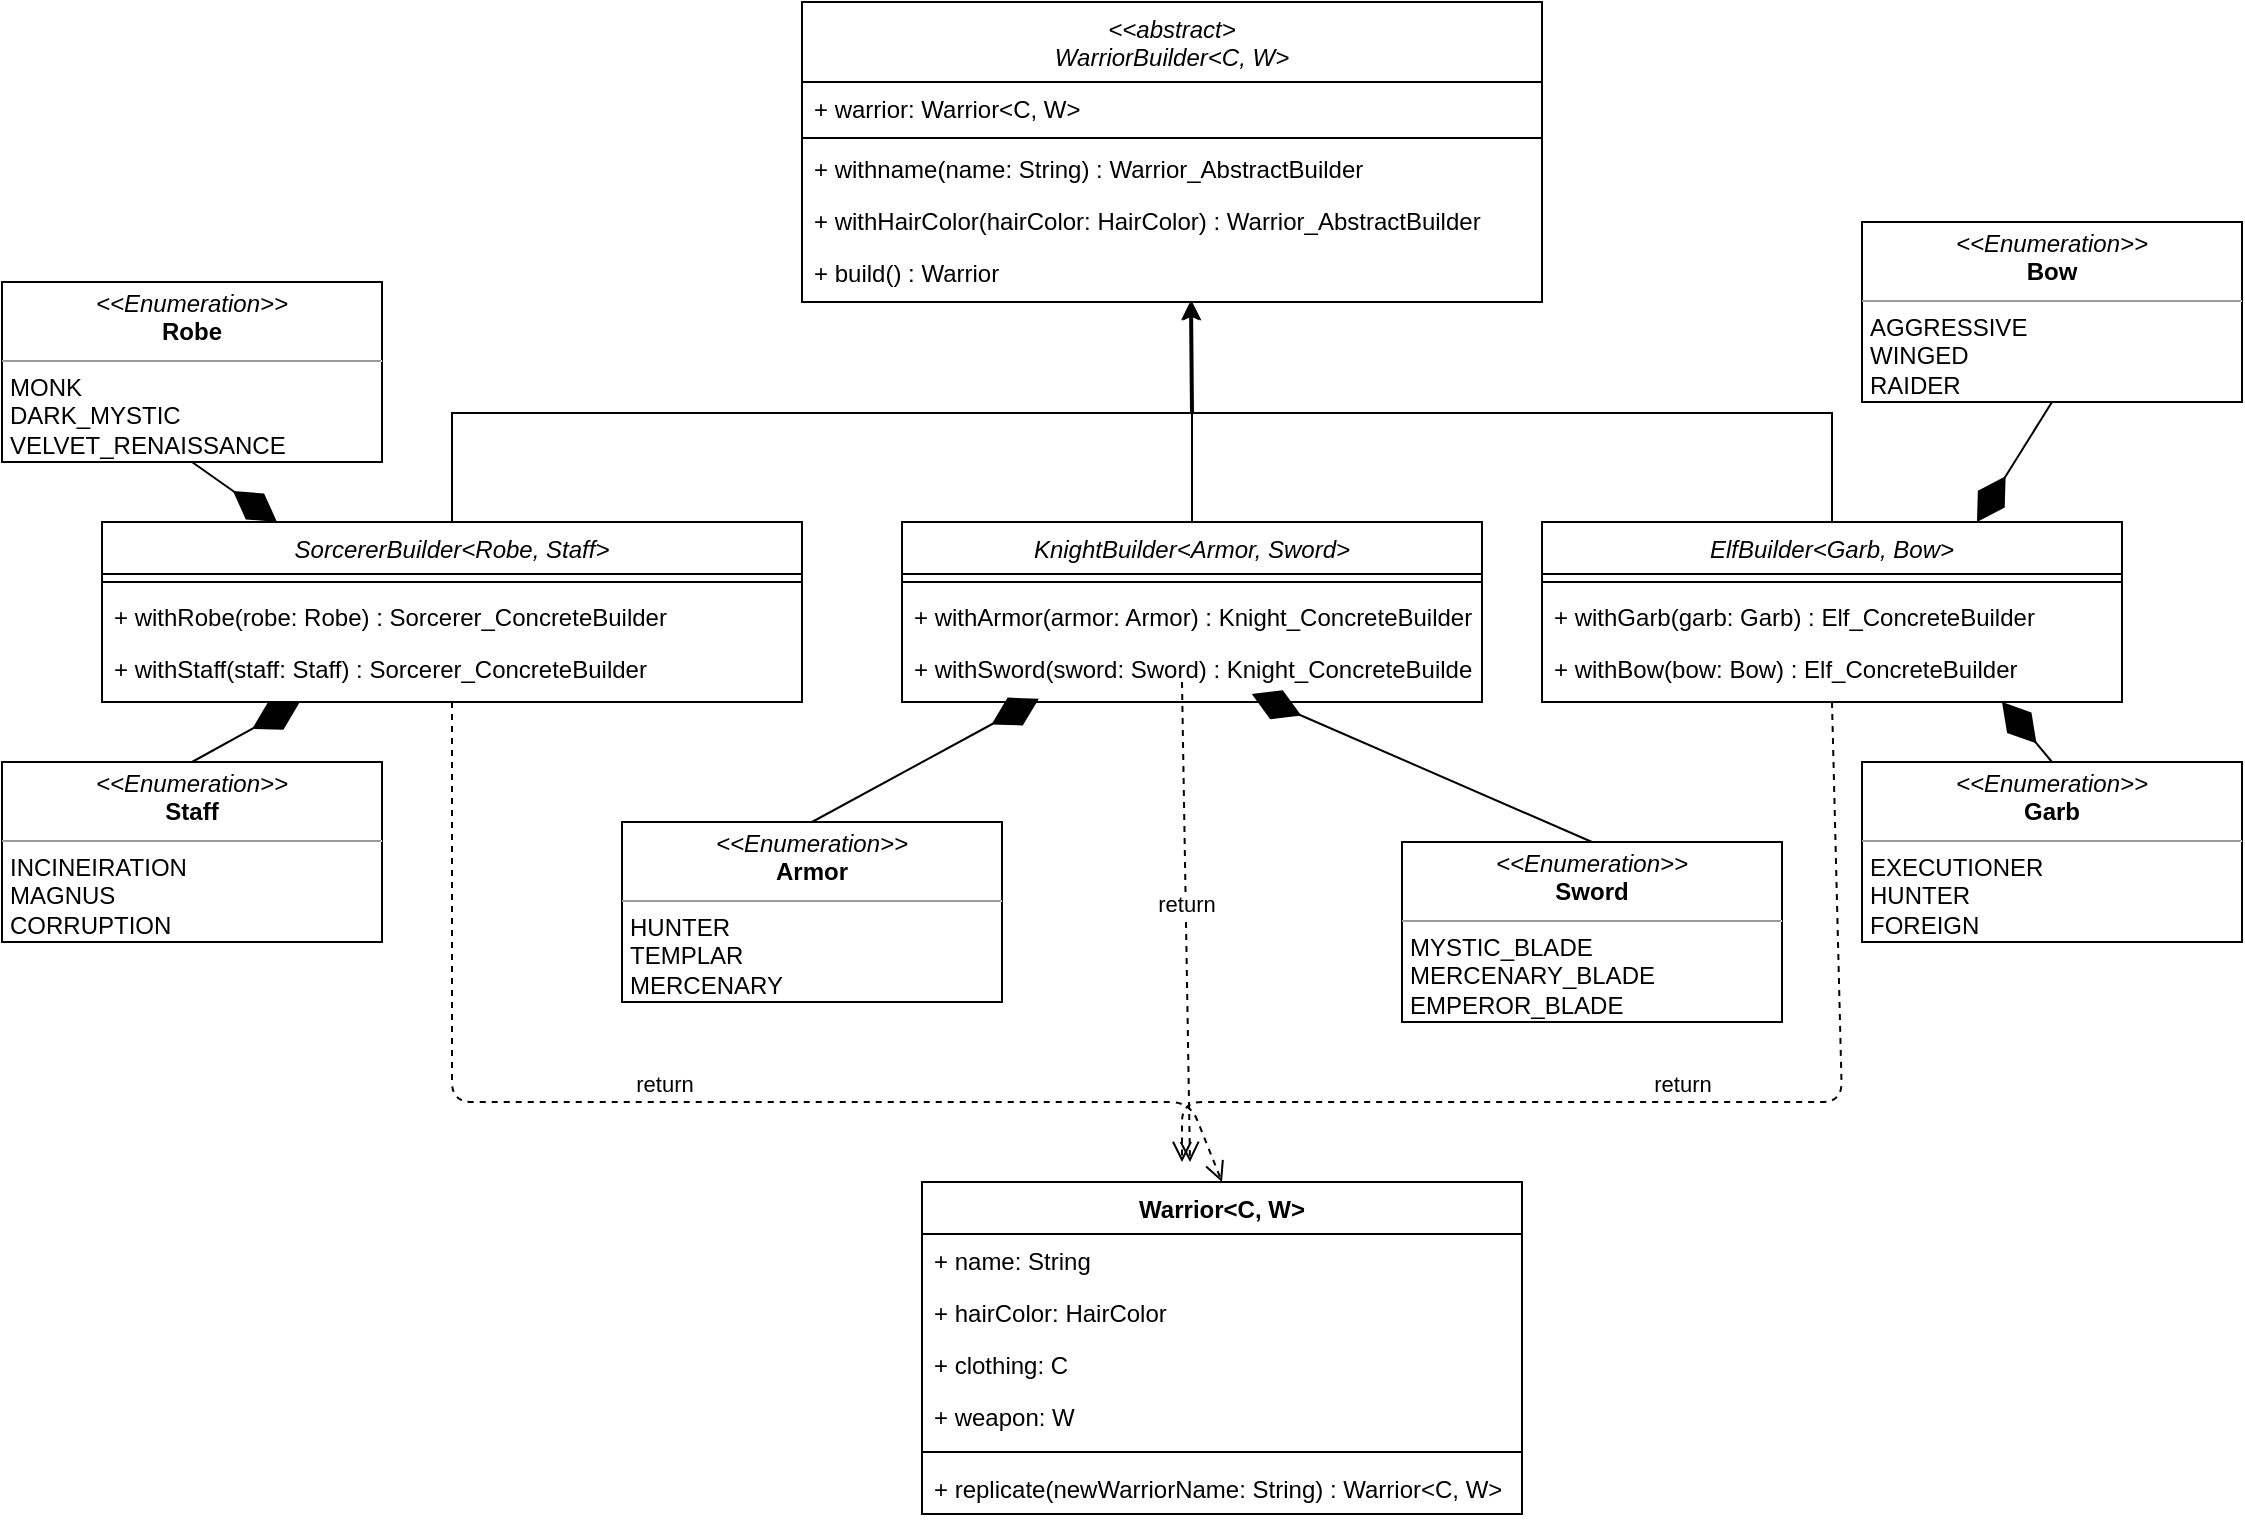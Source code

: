 <mxfile version="14.8.5" type="device"><diagram id="C5RBs43oDa-KdzZeNtuy" name="Page-1"><mxGraphModel dx="1366" dy="474" grid="1" gridSize="10" guides="1" tooltips="1" connect="1" arrows="1" fold="1" page="1" pageScale="1" pageWidth="827" pageHeight="1169" math="0" shadow="0"><root><mxCell id="WIyWlLk6GJQsqaUBKTNV-0"/><mxCell id="WIyWlLk6GJQsqaUBKTNV-1" parent="WIyWlLk6GJQsqaUBKTNV-0"/><mxCell id="VfX6Guu9pPReF8fiZ7QI-0" value="&lt;&lt;abstract&gt;&#10;WarriorBuilder&lt;C, W&gt;" style="swimlane;fontStyle=2;align=center;verticalAlign=top;childLayout=stackLayout;horizontal=1;startSize=40;horizontalStack=0;resizeParent=1;resizeLast=0;collapsible=1;marginBottom=0;rounded=0;shadow=0;strokeWidth=1;" parent="WIyWlLk6GJQsqaUBKTNV-1" vertex="1"><mxGeometry x="140" y="130" width="370" height="150" as="geometry"><mxRectangle x="230" y="140" width="160" height="26" as="alternateBounds"/></mxGeometry></mxCell><mxCell id="VfX6Guu9pPReF8fiZ7QI-67" value="+ warrior: Warrior&lt;C, W&gt;" style="text;align=left;verticalAlign=top;spacingLeft=4;spacingRight=4;overflow=hidden;rotatable=0;points=[[0,0.5],[1,0.5]];portConstraint=eastwest;" parent="VfX6Guu9pPReF8fiZ7QI-0" vertex="1"><mxGeometry y="40" width="370" height="26" as="geometry"/></mxCell><mxCell id="VfX6Guu9pPReF8fiZ7QI-1" value="" style="line;html=1;strokeWidth=1;align=left;verticalAlign=middle;spacingTop=-1;spacingLeft=3;spacingRight=3;rotatable=0;labelPosition=right;points=[];portConstraint=eastwest;" parent="VfX6Guu9pPReF8fiZ7QI-0" vertex="1"><mxGeometry y="66" width="370" height="4" as="geometry"/></mxCell><mxCell id="VfX6Guu9pPReF8fiZ7QI-30" value="+ withname(name: String) : Warrior_AbstractBuilder" style="text;align=left;verticalAlign=top;spacingLeft=4;spacingRight=4;overflow=hidden;rotatable=0;points=[[0,0.5],[1,0.5]];portConstraint=eastwest;" parent="VfX6Guu9pPReF8fiZ7QI-0" vertex="1"><mxGeometry y="70" width="370" height="26" as="geometry"/></mxCell><mxCell id="VfX6Guu9pPReF8fiZ7QI-2" value="+ withHairColor(hairColor: HairColor) : Warrior_AbstractBuilder" style="text;align=left;verticalAlign=top;spacingLeft=4;spacingRight=4;overflow=hidden;rotatable=0;points=[[0,0.5],[1,0.5]];portConstraint=eastwest;" parent="VfX6Guu9pPReF8fiZ7QI-0" vertex="1"><mxGeometry y="96" width="370" height="26" as="geometry"/></mxCell><mxCell id="VfX6Guu9pPReF8fiZ7QI-66" value="+ build() : Warrior" style="text;align=left;verticalAlign=top;spacingLeft=4;spacingRight=4;overflow=hidden;rotatable=0;points=[[0,0.5],[1,0.5]];portConstraint=eastwest;" parent="VfX6Guu9pPReF8fiZ7QI-0" vertex="1"><mxGeometry y="122" width="370" height="26" as="geometry"/></mxCell><mxCell id="VfX6Guu9pPReF8fiZ7QI-3" value="SorcererBuilder&lt;Robe, Staff&gt;" style="swimlane;fontStyle=2;align=center;verticalAlign=top;childLayout=stackLayout;horizontal=1;startSize=26;horizontalStack=0;resizeParent=1;resizeLast=0;collapsible=1;marginBottom=0;rounded=0;shadow=0;strokeWidth=1;" parent="WIyWlLk6GJQsqaUBKTNV-1" vertex="1"><mxGeometry x="-210" y="390" width="350" height="90" as="geometry"><mxRectangle x="230" y="140" width="160" height="26" as="alternateBounds"/></mxGeometry></mxCell><mxCell id="VfX6Guu9pPReF8fiZ7QI-4" value="" style="line;html=1;strokeWidth=1;align=left;verticalAlign=middle;spacingTop=-1;spacingLeft=3;spacingRight=3;rotatable=0;labelPosition=right;points=[];portConstraint=eastwest;" parent="VfX6Guu9pPReF8fiZ7QI-3" vertex="1"><mxGeometry y="26" width="350" height="8" as="geometry"/></mxCell><mxCell id="VfX6Guu9pPReF8fiZ7QI-5" value="+ withRobe(robe: Robe) : Sorcerer_ConcreteBuilder" style="text;align=left;verticalAlign=top;spacingLeft=4;spacingRight=4;overflow=hidden;rotatable=0;points=[[0,0.5],[1,0.5]];portConstraint=eastwest;" parent="VfX6Guu9pPReF8fiZ7QI-3" vertex="1"><mxGeometry y="34" width="350" height="26" as="geometry"/></mxCell><mxCell id="VfX6Guu9pPReF8fiZ7QI-16" value="+ withStaff(staff: Staff) : Sorcerer_ConcreteBuilder" style="text;align=left;verticalAlign=top;spacingLeft=4;spacingRight=4;overflow=hidden;rotatable=0;points=[[0,0.5],[1,0.5]];portConstraint=eastwest;" parent="VfX6Guu9pPReF8fiZ7QI-3" vertex="1"><mxGeometry y="60" width="350" height="26" as="geometry"/></mxCell><mxCell id="VfX6Guu9pPReF8fiZ7QI-49" style="edgeStyle=orthogonalEdgeStyle;rounded=0;orthogonalLoop=1;jettySize=auto;html=1;exitX=0.5;exitY=0;exitDx=0;exitDy=0;" parent="WIyWlLk6GJQsqaUBKTNV-1" source="VfX6Guu9pPReF8fiZ7QI-6" edge="1"><mxGeometry relative="1" as="geometry"><mxPoint x="335" y="280" as="targetPoint"/></mxGeometry></mxCell><mxCell id="VfX6Guu9pPReF8fiZ7QI-6" value="KnightBuilder&lt;Armor, Sword&gt;" style="swimlane;fontStyle=2;align=center;verticalAlign=top;childLayout=stackLayout;horizontal=1;startSize=26;horizontalStack=0;resizeParent=1;resizeLast=0;collapsible=1;marginBottom=0;rounded=0;shadow=0;strokeWidth=1;" parent="WIyWlLk6GJQsqaUBKTNV-1" vertex="1"><mxGeometry x="190" y="390" width="290" height="90" as="geometry"><mxRectangle x="230" y="140" width="160" height="26" as="alternateBounds"/></mxGeometry></mxCell><mxCell id="VfX6Guu9pPReF8fiZ7QI-7" value="" style="line;html=1;strokeWidth=1;align=left;verticalAlign=middle;spacingTop=-1;spacingLeft=3;spacingRight=3;rotatable=0;labelPosition=right;points=[];portConstraint=eastwest;" parent="VfX6Guu9pPReF8fiZ7QI-6" vertex="1"><mxGeometry y="26" width="290" height="8" as="geometry"/></mxCell><mxCell id="VfX6Guu9pPReF8fiZ7QI-17" value="+ withArmor(armor: Armor) : Knight_ConcreteBuilder" style="text;align=left;verticalAlign=top;spacingLeft=4;spacingRight=4;overflow=hidden;rotatable=0;points=[[0,0.5],[1,0.5]];portConstraint=eastwest;" parent="VfX6Guu9pPReF8fiZ7QI-6" vertex="1"><mxGeometry y="34" width="290" height="26" as="geometry"/></mxCell><mxCell id="VfX6Guu9pPReF8fiZ7QI-18" value="+ withSword(sword: Sword) : Knight_ConcreteBuilder" style="text;align=left;verticalAlign=top;spacingLeft=4;spacingRight=4;overflow=hidden;rotatable=0;points=[[0,0.5],[1,0.5]];portConstraint=eastwest;" parent="VfX6Guu9pPReF8fiZ7QI-6" vertex="1"><mxGeometry y="60" width="290" height="26" as="geometry"/></mxCell><mxCell id="VfX6Guu9pPReF8fiZ7QI-9" value="ElfBuilder&lt;Garb, Bow&gt;" style="swimlane;fontStyle=2;align=center;verticalAlign=top;childLayout=stackLayout;horizontal=1;startSize=26;horizontalStack=0;resizeParent=1;resizeLast=0;collapsible=1;marginBottom=0;rounded=0;shadow=0;strokeWidth=1;" parent="WIyWlLk6GJQsqaUBKTNV-1" vertex="1"><mxGeometry x="510" y="390" width="290" height="90" as="geometry"><mxRectangle x="230" y="140" width="160" height="26" as="alternateBounds"/></mxGeometry></mxCell><mxCell id="VfX6Guu9pPReF8fiZ7QI-10" value="" style="line;html=1;strokeWidth=1;align=left;verticalAlign=middle;spacingTop=-1;spacingLeft=3;spacingRight=3;rotatable=0;labelPosition=right;points=[];portConstraint=eastwest;" parent="VfX6Guu9pPReF8fiZ7QI-9" vertex="1"><mxGeometry y="26" width="290" height="8" as="geometry"/></mxCell><mxCell id="VfX6Guu9pPReF8fiZ7QI-20" value="+ withGarb(garb: Garb) : Elf_ConcreteBuilder" style="text;align=left;verticalAlign=top;spacingLeft=4;spacingRight=4;overflow=hidden;rotatable=0;points=[[0,0.5],[1,0.5]];portConstraint=eastwest;" parent="VfX6Guu9pPReF8fiZ7QI-9" vertex="1"><mxGeometry y="34" width="290" height="26" as="geometry"/></mxCell><mxCell id="VfX6Guu9pPReF8fiZ7QI-21" value="+ withBow(bow: Bow) : Elf_ConcreteBuilder" style="text;align=left;verticalAlign=top;spacingLeft=4;spacingRight=4;overflow=hidden;rotatable=0;points=[[0,0.5],[1,0.5]];portConstraint=eastwest;" parent="VfX6Guu9pPReF8fiZ7QI-9" vertex="1"><mxGeometry y="60" width="290" height="26" as="geometry"/></mxCell><mxCell id="VfX6Guu9pPReF8fiZ7QI-23" value="Warrior&lt;C, W&gt;" style="swimlane;fontStyle=1;align=center;verticalAlign=top;childLayout=stackLayout;horizontal=1;startSize=26;horizontalStack=0;resizeParent=1;resizeParentMax=0;resizeLast=0;collapsible=1;marginBottom=0;" parent="WIyWlLk6GJQsqaUBKTNV-1" vertex="1"><mxGeometry x="200" y="720" width="300" height="166" as="geometry"/></mxCell><mxCell id="VfX6Guu9pPReF8fiZ7QI-27" value="+ name: String" style="text;strokeColor=none;fillColor=none;align=left;verticalAlign=top;spacingLeft=4;spacingRight=4;overflow=hidden;rotatable=0;points=[[0,0.5],[1,0.5]];portConstraint=eastwest;" parent="VfX6Guu9pPReF8fiZ7QI-23" vertex="1"><mxGeometry y="26" width="300" height="26" as="geometry"/></mxCell><mxCell id="VfX6Guu9pPReF8fiZ7QI-24" value="+ hairColor: HairColor" style="text;strokeColor=none;fillColor=none;align=left;verticalAlign=top;spacingLeft=4;spacingRight=4;overflow=hidden;rotatable=0;points=[[0,0.5],[1,0.5]];portConstraint=eastwest;" parent="VfX6Guu9pPReF8fiZ7QI-23" vertex="1"><mxGeometry y="52" width="300" height="26" as="geometry"/></mxCell><mxCell id="VfX6Guu9pPReF8fiZ7QI-29" value="+ clothing: C" style="text;strokeColor=none;fillColor=none;align=left;verticalAlign=top;spacingLeft=4;spacingRight=4;overflow=hidden;rotatable=0;points=[[0,0.5],[1,0.5]];portConstraint=eastwest;" parent="VfX6Guu9pPReF8fiZ7QI-23" vertex="1"><mxGeometry y="78" width="300" height="26" as="geometry"/></mxCell><mxCell id="VfX6Guu9pPReF8fiZ7QI-28" value="+ weapon: W" style="text;strokeColor=none;fillColor=none;align=left;verticalAlign=top;spacingLeft=4;spacingRight=4;overflow=hidden;rotatable=0;points=[[0,0.5],[1,0.5]];portConstraint=eastwest;" parent="VfX6Guu9pPReF8fiZ7QI-23" vertex="1"><mxGeometry y="104" width="300" height="26" as="geometry"/></mxCell><mxCell id="VfX6Guu9pPReF8fiZ7QI-25" value="" style="line;strokeWidth=1;fillColor=none;align=left;verticalAlign=middle;spacingTop=-1;spacingLeft=3;spacingRight=3;rotatable=0;labelPosition=right;points=[];portConstraint=eastwest;" parent="VfX6Guu9pPReF8fiZ7QI-23" vertex="1"><mxGeometry y="130" width="300" height="10" as="geometry"/></mxCell><mxCell id="gib9A-ddqKDe-8Paq0GQ-1" value="+ replicate(newWarriorName: String) : Warrior&lt;C, W&gt;" style="text;strokeColor=none;fillColor=none;align=left;verticalAlign=top;spacingLeft=4;spacingRight=4;overflow=hidden;rotatable=0;points=[[0,0.5],[1,0.5]];portConstraint=eastwest;" vertex="1" parent="VfX6Guu9pPReF8fiZ7QI-23"><mxGeometry y="140" width="300" height="26" as="geometry"/></mxCell><mxCell id="VfX6Guu9pPReF8fiZ7QI-40" value="&lt;p style=&quot;margin: 0px ; margin-top: 4px ; text-align: center&quot;&gt;&lt;i&gt;&amp;lt;&amp;lt;Enumeration&amp;gt;&amp;gt;&lt;/i&gt;&lt;br&gt;&lt;b&gt;Robe&lt;/b&gt;&lt;/p&gt;&lt;hr size=&quot;1&quot;&gt;&lt;p style=&quot;margin: 0px ; margin-left: 4px&quot;&gt;MONK&lt;br&gt;DARK_MYSTIC&lt;/p&gt;&lt;p style=&quot;margin: 0px ; margin-left: 4px&quot;&gt;VELVET_RENAISSANCE&lt;br&gt;&lt;br&gt;&lt;/p&gt;&lt;p style=&quot;margin: 0px ; margin-left: 4px&quot;&gt;&lt;br&gt;&lt;/p&gt;" style="verticalAlign=top;align=left;overflow=fill;fontSize=12;fontFamily=Helvetica;html=1;" parent="WIyWlLk6GJQsqaUBKTNV-1" vertex="1"><mxGeometry x="-260" y="270" width="190" height="90" as="geometry"/></mxCell><mxCell id="VfX6Guu9pPReF8fiZ7QI-41" value="&lt;p style=&quot;margin: 0px ; margin-top: 4px ; text-align: center&quot;&gt;&lt;i&gt;&amp;lt;&amp;lt;Enumeration&amp;gt;&amp;gt;&lt;/i&gt;&lt;br&gt;&lt;b&gt;Staff&lt;/b&gt;&lt;/p&gt;&lt;hr size=&quot;1&quot;&gt;&lt;p style=&quot;margin: 0px ; margin-left: 4px&quot;&gt;INCINEIRATION&lt;br&gt;MAGNUS&lt;/p&gt;&lt;p style=&quot;margin: 0px ; margin-left: 4px&quot;&gt;CORRUPTION&lt;br&gt;&lt;br&gt;&lt;/p&gt;&lt;p style=&quot;margin: 0px ; margin-left: 4px&quot;&gt;&lt;br&gt;&lt;/p&gt;" style="verticalAlign=top;align=left;overflow=fill;fontSize=12;fontFamily=Helvetica;html=1;" parent="WIyWlLk6GJQsqaUBKTNV-1" vertex="1"><mxGeometry x="-260" y="510" width="190" height="90" as="geometry"/></mxCell><mxCell id="VfX6Guu9pPReF8fiZ7QI-42" value="&lt;p style=&quot;margin: 0px ; margin-top: 4px ; text-align: center&quot;&gt;&lt;i&gt;&amp;lt;&amp;lt;Enumeration&amp;gt;&amp;gt;&lt;/i&gt;&lt;br&gt;&lt;b&gt;Armor&lt;/b&gt;&lt;/p&gt;&lt;hr size=&quot;1&quot;&gt;&lt;p style=&quot;margin: 0px ; margin-left: 4px&quot;&gt;HUNTER&lt;br&gt;TEMPLAR&lt;/p&gt;&lt;p style=&quot;margin: 0px ; margin-left: 4px&quot;&gt;MERCENARY&lt;br&gt;&lt;br&gt;&lt;/p&gt;&lt;p style=&quot;margin: 0px ; margin-left: 4px&quot;&gt;&lt;br&gt;&lt;/p&gt;" style="verticalAlign=top;align=left;overflow=fill;fontSize=12;fontFamily=Helvetica;html=1;" parent="WIyWlLk6GJQsqaUBKTNV-1" vertex="1"><mxGeometry x="50" y="540" width="190" height="90" as="geometry"/></mxCell><mxCell id="VfX6Guu9pPReF8fiZ7QI-43" value="&lt;p style=&quot;margin: 0px ; margin-top: 4px ; text-align: center&quot;&gt;&lt;i&gt;&amp;lt;&amp;lt;Enumeration&amp;gt;&amp;gt;&lt;/i&gt;&lt;br&gt;&lt;b&gt;Sword&lt;/b&gt;&lt;/p&gt;&lt;hr size=&quot;1&quot;&gt;&lt;p style=&quot;margin: 0px ; margin-left: 4px&quot;&gt;MYSTIC_BLADE&lt;br&gt;MERCENARY_BLADE&lt;/p&gt;&lt;p style=&quot;margin: 0px ; margin-left: 4px&quot;&gt;EMPEROR_BLADE&lt;br&gt;&lt;br&gt;&lt;/p&gt;&lt;p style=&quot;margin: 0px ; margin-left: 4px&quot;&gt;&lt;br&gt;&lt;/p&gt;" style="verticalAlign=top;align=left;overflow=fill;fontSize=12;fontFamily=Helvetica;html=1;" parent="WIyWlLk6GJQsqaUBKTNV-1" vertex="1"><mxGeometry x="440" y="550" width="190" height="90" as="geometry"/></mxCell><mxCell id="VfX6Guu9pPReF8fiZ7QI-44" value="&lt;p style=&quot;margin: 0px ; margin-top: 4px ; text-align: center&quot;&gt;&lt;i&gt;&amp;lt;&amp;lt;Enumeration&amp;gt;&amp;gt;&lt;/i&gt;&lt;br&gt;&lt;b&gt;Garb&lt;/b&gt;&lt;/p&gt;&lt;hr size=&quot;1&quot;&gt;&lt;p style=&quot;margin: 0px ; margin-left: 4px&quot;&gt;EXECUTIONER&lt;br&gt;HUNTER&lt;/p&gt;&lt;p style=&quot;margin: 0px ; margin-left: 4px&quot;&gt;FOREIGN&lt;br&gt;&lt;br&gt;&lt;/p&gt;&lt;p style=&quot;margin: 0px ; margin-left: 4px&quot;&gt;&lt;br&gt;&lt;/p&gt;" style="verticalAlign=top;align=left;overflow=fill;fontSize=12;fontFamily=Helvetica;html=1;" parent="WIyWlLk6GJQsqaUBKTNV-1" vertex="1"><mxGeometry x="670" y="510" width="190" height="90" as="geometry"/></mxCell><mxCell id="VfX6Guu9pPReF8fiZ7QI-45" value="&lt;p style=&quot;margin: 0px ; margin-top: 4px ; text-align: center&quot;&gt;&lt;i&gt;&amp;lt;&amp;lt;Enumeration&amp;gt;&amp;gt;&lt;/i&gt;&lt;br&gt;&lt;b&gt;Bow&lt;/b&gt;&lt;/p&gt;&lt;hr size=&quot;1&quot;&gt;&lt;p style=&quot;margin: 0px ; margin-left: 4px&quot;&gt;AGGRESSIVE&lt;br&gt;WINGED&lt;/p&gt;&lt;p style=&quot;margin: 0px ; margin-left: 4px&quot;&gt;RAIDER&lt;br&gt;&lt;br&gt;&lt;/p&gt;&lt;p style=&quot;margin: 0px ; margin-left: 4px&quot;&gt;&lt;br&gt;&lt;/p&gt;" style="verticalAlign=top;align=left;overflow=fill;fontSize=12;fontFamily=Helvetica;html=1;" parent="WIyWlLk6GJQsqaUBKTNV-1" vertex="1"><mxGeometry x="670" y="240" width="190" height="90" as="geometry"/></mxCell><mxCell id="VfX6Guu9pPReF8fiZ7QI-54" style="edgeStyle=orthogonalEdgeStyle;rounded=0;orthogonalLoop=1;jettySize=auto;html=1;exitX=0.5;exitY=0;exitDx=0;exitDy=0;" parent="WIyWlLk6GJQsqaUBKTNV-1" source="VfX6Guu9pPReF8fiZ7QI-3" edge="1"><mxGeometry relative="1" as="geometry"><mxPoint x="335" y="280" as="targetPoint"/><mxPoint y="310" as="sourcePoint"/></mxGeometry></mxCell><mxCell id="VfX6Guu9pPReF8fiZ7QI-55" style="edgeStyle=orthogonalEdgeStyle;rounded=0;orthogonalLoop=1;jettySize=auto;html=1;exitX=0.5;exitY=0;exitDx=0;exitDy=0;" parent="WIyWlLk6GJQsqaUBKTNV-1" source="VfX6Guu9pPReF8fiZ7QI-9" edge="1"><mxGeometry relative="1" as="geometry"><mxPoint x="334" y="280" as="targetPoint"/><mxPoint x="-25" y="400" as="sourcePoint"/></mxGeometry></mxCell><mxCell id="VfX6Guu9pPReF8fiZ7QI-56" value="" style="endArrow=diamondThin;endFill=1;endSize=24;html=1;entryX=0.236;entryY=1.09;entryDx=0;entryDy=0;entryPerimeter=0;exitX=0.5;exitY=0;exitDx=0;exitDy=0;" parent="WIyWlLk6GJQsqaUBKTNV-1" source="VfX6Guu9pPReF8fiZ7QI-42" target="VfX6Guu9pPReF8fiZ7QI-18" edge="1"><mxGeometry width="160" relative="1" as="geometry"><mxPoint x="170" y="550" as="sourcePoint"/><mxPoint x="330" y="550" as="targetPoint"/></mxGeometry></mxCell><mxCell id="VfX6Guu9pPReF8fiZ7QI-57" value="" style="endArrow=diamondThin;endFill=1;endSize=24;html=1;exitX=0.5;exitY=0;exitDx=0;exitDy=0;" parent="WIyWlLk6GJQsqaUBKTNV-1" source="VfX6Guu9pPReF8fiZ7QI-43" target="VfX6Guu9pPReF8fiZ7QI-18" edge="1"><mxGeometry width="160" relative="1" as="geometry"><mxPoint x="155" y="550" as="sourcePoint"/><mxPoint x="268.44" y="488.34" as="targetPoint"/></mxGeometry></mxCell><mxCell id="VfX6Guu9pPReF8fiZ7QI-58" value="" style="endArrow=diamondThin;endFill=1;endSize=24;html=1;entryX=0.282;entryY=1.17;entryDx=0;entryDy=0;exitX=0.5;exitY=0;exitDx=0;exitDy=0;entryPerimeter=0;" parent="WIyWlLk6GJQsqaUBKTNV-1" source="VfX6Guu9pPReF8fiZ7QI-41" target="VfX6Guu9pPReF8fiZ7QI-16" edge="1"><mxGeometry width="160" relative="1" as="geometry"><mxPoint x="165" y="560" as="sourcePoint"/><mxPoint x="278.44" y="498.34" as="targetPoint"/></mxGeometry></mxCell><mxCell id="VfX6Guu9pPReF8fiZ7QI-59" value="" style="endArrow=diamondThin;endFill=1;endSize=24;html=1;entryX=0.25;entryY=0;entryDx=0;entryDy=0;exitX=0.5;exitY=1;exitDx=0;exitDy=0;" parent="WIyWlLk6GJQsqaUBKTNV-1" source="VfX6Guu9pPReF8fiZ7QI-40" target="VfX6Guu9pPReF8fiZ7QI-3" edge="1"><mxGeometry width="160" relative="1" as="geometry"><mxPoint x="175" y="570" as="sourcePoint"/><mxPoint x="288.44" y="508.34" as="targetPoint"/></mxGeometry></mxCell><mxCell id="VfX6Guu9pPReF8fiZ7QI-60" value="" style="endArrow=diamondThin;endFill=1;endSize=24;html=1;exitX=0.5;exitY=0;exitDx=0;exitDy=0;" parent="WIyWlLk6GJQsqaUBKTNV-1" source="VfX6Guu9pPReF8fiZ7QI-44" edge="1"><mxGeometry width="160" relative="1" as="geometry"><mxPoint x="185" y="580" as="sourcePoint"/><mxPoint x="740" y="480" as="targetPoint"/></mxGeometry></mxCell><mxCell id="VfX6Guu9pPReF8fiZ7QI-61" value="" style="endArrow=diamondThin;endFill=1;endSize=24;html=1;exitX=0.5;exitY=1;exitDx=0;exitDy=0;entryX=0.75;entryY=0;entryDx=0;entryDy=0;" parent="WIyWlLk6GJQsqaUBKTNV-1" source="VfX6Guu9pPReF8fiZ7QI-45" target="VfX6Guu9pPReF8fiZ7QI-9" edge="1"><mxGeometry width="160" relative="1" as="geometry"><mxPoint x="195" y="590" as="sourcePoint"/><mxPoint x="810" y="410" as="targetPoint"/></mxGeometry></mxCell><mxCell id="VfX6Guu9pPReF8fiZ7QI-63" value="return" style="html=1;verticalAlign=bottom;endArrow=open;dashed=1;endSize=8;exitX=0.5;exitY=1;exitDx=0;exitDy=0;entryX=0.5;entryY=0;entryDx=0;entryDy=0;" parent="WIyWlLk6GJQsqaUBKTNV-1" source="VfX6Guu9pPReF8fiZ7QI-3" target="VfX6Guu9pPReF8fiZ7QI-23" edge="1"><mxGeometry relative="1" as="geometry"><mxPoint x="260" y="660" as="sourcePoint"/><mxPoint x="180" y="660" as="targetPoint"/><Array as="points"><mxPoint x="-35" y="680"/><mxPoint x="150" y="680"/><mxPoint x="334" y="680"/></Array></mxGeometry></mxCell><mxCell id="VfX6Guu9pPReF8fiZ7QI-64" value="return" style="html=1;verticalAlign=bottom;endArrow=open;dashed=1;endSize=8;" parent="WIyWlLk6GJQsqaUBKTNV-1" edge="1"><mxGeometry relative="1" as="geometry"><mxPoint x="330" y="470" as="sourcePoint"/><mxPoint x="334" y="710" as="targetPoint"/></mxGeometry></mxCell><mxCell id="VfX6Guu9pPReF8fiZ7QI-65" value="return" style="html=1;verticalAlign=bottom;endArrow=open;dashed=1;endSize=8;exitX=0.5;exitY=1;exitDx=0;exitDy=0;" parent="WIyWlLk6GJQsqaUBKTNV-1" source="VfX6Guu9pPReF8fiZ7QI-9" edge="1"><mxGeometry relative="1" as="geometry"><mxPoint x="-25" y="490" as="sourcePoint"/><mxPoint x="330" y="710" as="targetPoint"/><Array as="points"><mxPoint x="660" y="680"/><mxPoint x="330" y="680"/></Array></mxGeometry></mxCell></root></mxGraphModel></diagram></mxfile>